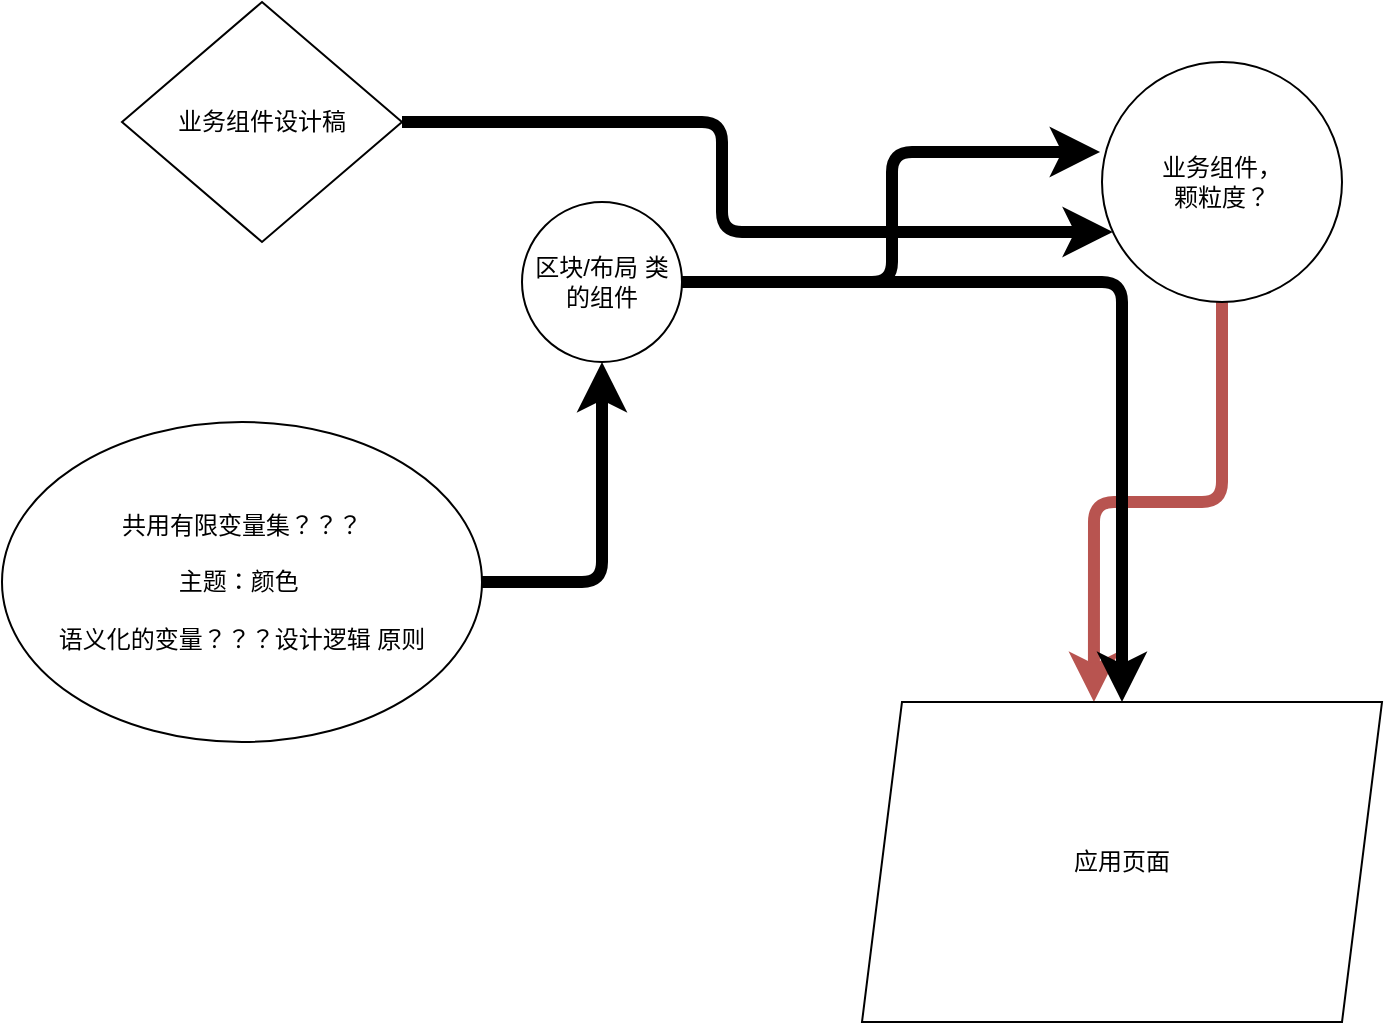 <mxfile version="14.6.0" type="github"><diagram id="1jS8HdlLek9ythfzZxmd" name="Page-1"><mxGraphModel dx="933" dy="551" grid="1" gridSize="10" guides="1" tooltips="1" connect="1" arrows="1" fold="1" page="1" pageScale="1" pageWidth="827" pageHeight="1169" math="0" shadow="0"><root><mxCell id="0"/><mxCell id="1" parent="0"/><mxCell id="azdFt4TTLsHJrj7l6tKi-13" style="edgeStyle=orthogonalEdgeStyle;rounded=1;orthogonalLoop=1;jettySize=auto;html=1;strokeWidth=6;" edge="1" parent="1" source="azdFt4TTLsHJrj7l6tKi-1" target="azdFt4TTLsHJrj7l6tKi-14"><mxGeometry relative="1" as="geometry"/></mxCell><mxCell id="azdFt4TTLsHJrj7l6tKi-1" value="共用有限变量集？？？&lt;br&gt;&lt;br&gt;主题：颜色&amp;nbsp;&lt;br&gt;&lt;br&gt;语义化的变量？？？设计逻辑 原则" style="ellipse;whiteSpace=wrap;html=1;" vertex="1" parent="1"><mxGeometry x="30" y="250" width="240" height="160" as="geometry"/></mxCell><mxCell id="azdFt4TTLsHJrj7l6tKi-5" value="" style="edgeStyle=orthogonalEdgeStyle;rounded=1;orthogonalLoop=1;jettySize=auto;html=1;entryX=0.446;entryY=0;entryDx=0;entryDy=0;entryPerimeter=0;fillColor=#f8cecc;strokeColor=#b85450;strokeWidth=6;" edge="1" parent="1" source="azdFt4TTLsHJrj7l6tKi-2" target="azdFt4TTLsHJrj7l6tKi-3"><mxGeometry relative="1" as="geometry"><mxPoint x="585" y="395" as="targetPoint"/></mxGeometry></mxCell><mxCell id="azdFt4TTLsHJrj7l6tKi-2" value="业务组件，&lt;br&gt;颗粒度？" style="ellipse;whiteSpace=wrap;html=1;aspect=fixed;" vertex="1" parent="1"><mxGeometry x="580" y="70" width="120" height="120" as="geometry"/></mxCell><mxCell id="azdFt4TTLsHJrj7l6tKi-3" value="应用页面" style="shape=parallelogram;perimeter=parallelogramPerimeter;whiteSpace=wrap;html=1;fixedSize=1;" vertex="1" parent="1"><mxGeometry x="460" y="390" width="260" height="160" as="geometry"/></mxCell><mxCell id="azdFt4TTLsHJrj7l6tKi-12" style="edgeStyle=orthogonalEdgeStyle;rounded=1;orthogonalLoop=1;jettySize=auto;html=1;strokeWidth=6;" edge="1" parent="1" source="azdFt4TTLsHJrj7l6tKi-10" target="azdFt4TTLsHJrj7l6tKi-2"><mxGeometry relative="1" as="geometry"><Array as="points"><mxPoint x="390" y="100"/><mxPoint x="390" y="155"/></Array></mxGeometry></mxCell><mxCell id="azdFt4TTLsHJrj7l6tKi-10" value="业务组件设计稿" style="rhombus;whiteSpace=wrap;html=1;" vertex="1" parent="1"><mxGeometry x="90" y="40" width="140" height="120" as="geometry"/></mxCell><mxCell id="azdFt4TTLsHJrj7l6tKi-16" style="edgeStyle=orthogonalEdgeStyle;rounded=1;orthogonalLoop=1;jettySize=auto;html=1;strokeWidth=6;" edge="1" parent="1" source="azdFt4TTLsHJrj7l6tKi-14" target="azdFt4TTLsHJrj7l6tKi-3"><mxGeometry relative="1" as="geometry"/></mxCell><mxCell id="azdFt4TTLsHJrj7l6tKi-17" style="edgeStyle=orthogonalEdgeStyle;rounded=1;orthogonalLoop=1;jettySize=auto;html=1;entryX=-0.008;entryY=0.375;entryDx=0;entryDy=0;entryPerimeter=0;strokeWidth=6;" edge="1" parent="1" source="azdFt4TTLsHJrj7l6tKi-14" target="azdFt4TTLsHJrj7l6tKi-2"><mxGeometry relative="1" as="geometry"/></mxCell><mxCell id="azdFt4TTLsHJrj7l6tKi-14" value="区块/布局 类的组件" style="ellipse;whiteSpace=wrap;html=1;aspect=fixed;" vertex="1" parent="1"><mxGeometry x="290" y="140" width="80" height="80" as="geometry"/></mxCell></root></mxGraphModel></diagram></mxfile>